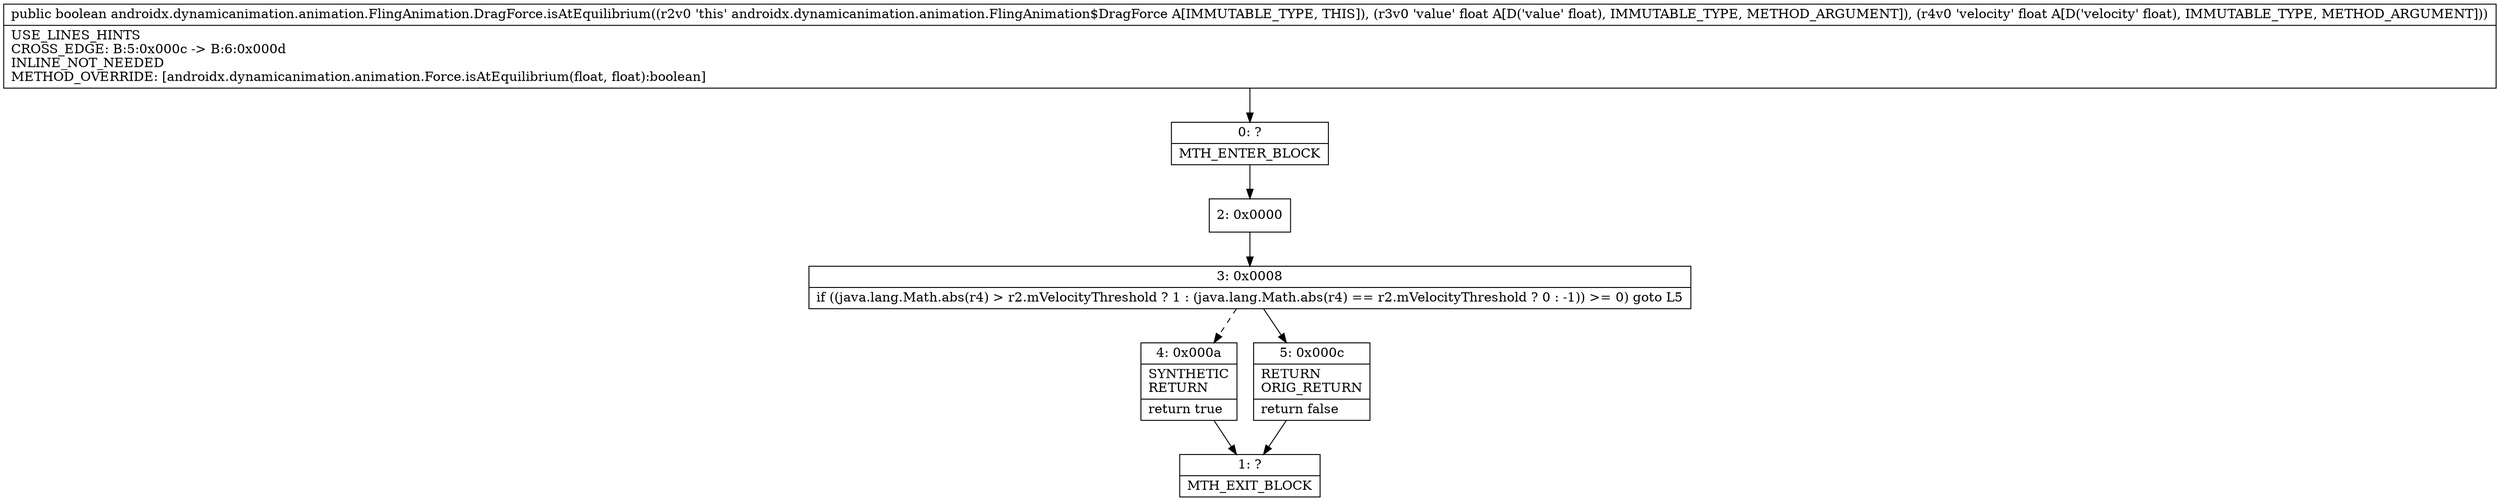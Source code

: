 digraph "CFG forandroidx.dynamicanimation.animation.FlingAnimation.DragForce.isAtEquilibrium(FF)Z" {
Node_0 [shape=record,label="{0\:\ ?|MTH_ENTER_BLOCK\l}"];
Node_2 [shape=record,label="{2\:\ 0x0000}"];
Node_3 [shape=record,label="{3\:\ 0x0008|if ((java.lang.Math.abs(r4) \> r2.mVelocityThreshold ? 1 : (java.lang.Math.abs(r4) == r2.mVelocityThreshold ? 0 : \-1)) \>= 0) goto L5\l}"];
Node_4 [shape=record,label="{4\:\ 0x000a|SYNTHETIC\lRETURN\l|return true\l}"];
Node_1 [shape=record,label="{1\:\ ?|MTH_EXIT_BLOCK\l}"];
Node_5 [shape=record,label="{5\:\ 0x000c|RETURN\lORIG_RETURN\l|return false\l}"];
MethodNode[shape=record,label="{public boolean androidx.dynamicanimation.animation.FlingAnimation.DragForce.isAtEquilibrium((r2v0 'this' androidx.dynamicanimation.animation.FlingAnimation$DragForce A[IMMUTABLE_TYPE, THIS]), (r3v0 'value' float A[D('value' float), IMMUTABLE_TYPE, METHOD_ARGUMENT]), (r4v0 'velocity' float A[D('velocity' float), IMMUTABLE_TYPE, METHOD_ARGUMENT]))  | USE_LINES_HINTS\lCROSS_EDGE: B:5:0x000c \-\> B:6:0x000d\lINLINE_NOT_NEEDED\lMETHOD_OVERRIDE: [androidx.dynamicanimation.animation.Force.isAtEquilibrium(float, float):boolean]\l}"];
MethodNode -> Node_0;Node_0 -> Node_2;
Node_2 -> Node_3;
Node_3 -> Node_4[style=dashed];
Node_3 -> Node_5;
Node_4 -> Node_1;
Node_5 -> Node_1;
}


